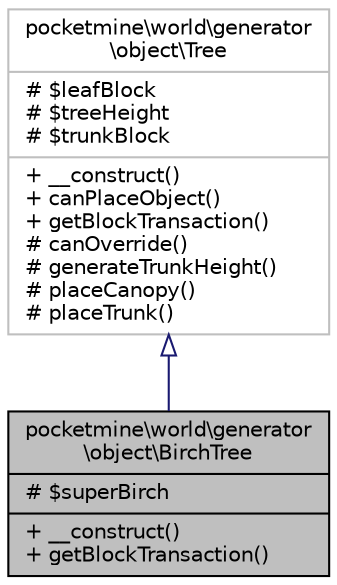 digraph "pocketmine\world\generator\object\BirchTree"
{
 // INTERACTIVE_SVG=YES
 // LATEX_PDF_SIZE
  edge [fontname="Helvetica",fontsize="10",labelfontname="Helvetica",labelfontsize="10"];
  node [fontname="Helvetica",fontsize="10",shape=record];
  Node1 [label="{pocketmine\\world\\generator\l\\object\\BirchTree\n|# $superBirch\l|+ __construct()\l+ getBlockTransaction()\l}",height=0.2,width=0.4,color="black", fillcolor="grey75", style="filled", fontcolor="black",tooltip=" "];
  Node2 -> Node1 [dir="back",color="midnightblue",fontsize="10",style="solid",arrowtail="onormal",fontname="Helvetica"];
  Node2 [label="{pocketmine\\world\\generator\l\\object\\Tree\n|# $leafBlock\l# $treeHeight\l# $trunkBlock\l|+ __construct()\l+ canPlaceObject()\l+ getBlockTransaction()\l# canOverride()\l# generateTrunkHeight()\l# placeCanopy()\l# placeTrunk()\l}",height=0.2,width=0.4,color="grey75", fillcolor="white", style="filled",URL="$d2/da7/classpocketmine_1_1world_1_1generator_1_1object_1_1_tree.html",tooltip=" "];
}
